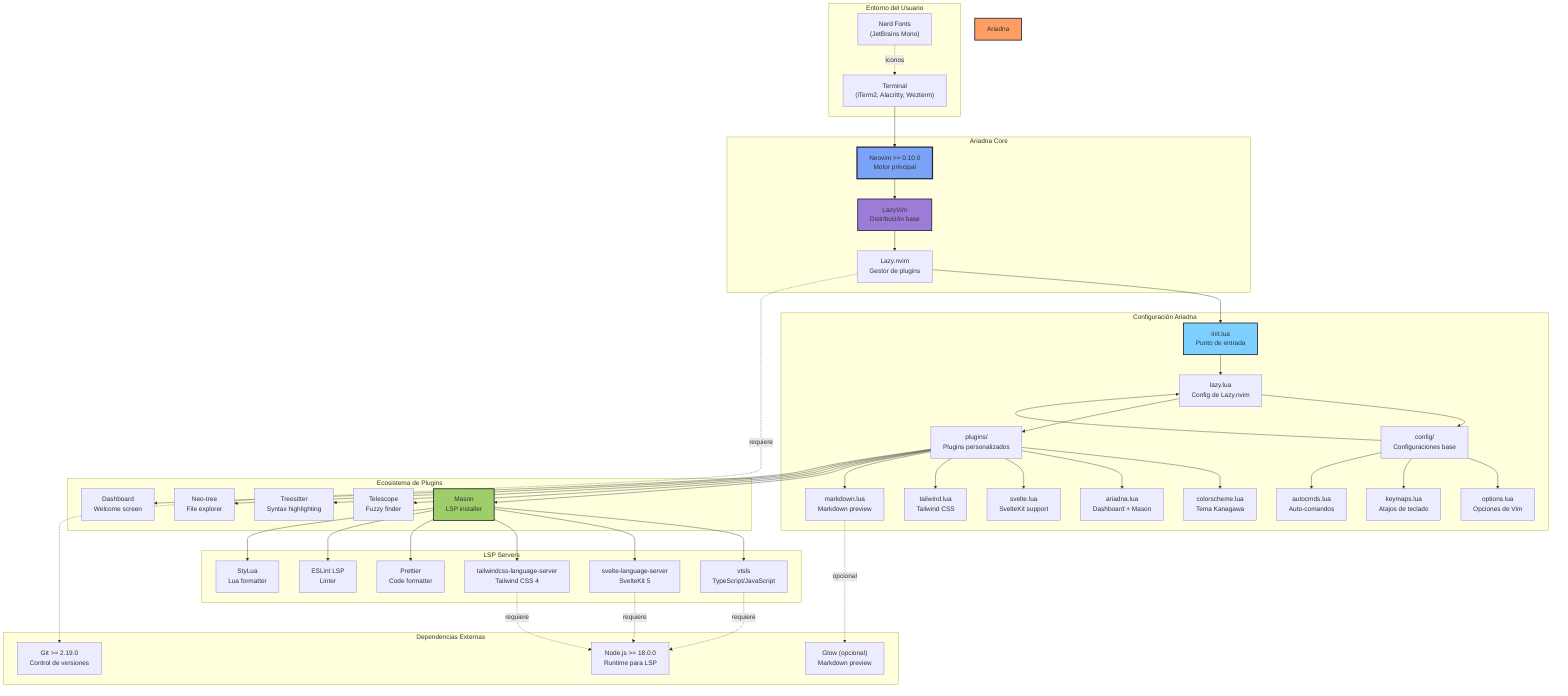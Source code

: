 graph TB
    subgraph "Entorno del Usuario"
        Terminal["Terminal<br/>(iTerm2, Alacritty, Wezterm)"]
        NerdFont["Nerd Fonts<br/>(JetBrains Mono)"]
    end

    subgraph "Ariadna Core"
        Neovim["Neovim >= 0.10.0<br/>Motor principal"]
        LazyVim["LazyVim<br/>Distribución base"]
        Lazy["Lazy.nvim<br/>Gestor de plugins"]
    end

    subgraph "Configuración Ariadna"
        InitLua["init.lua<br/>Punto de entrada"]
        ConfigLayer["config/<br/>Configuraciones base"]
        PluginLayer["plugins/<br/>Plugins personalizados"]

        ConfigLayer --> Options["options.lua<br/>Opciones de Vim"]
        ConfigLayer --> Keymaps["keymaps.lua<br/>Atajos de teclado"]
        ConfigLayer --> Autocmds["autocmds.lua<br/>Auto-comandos"]
        ConfigLayer --> LazyConfig["lazy.lua<br/>Config de Lazy.nvim"]

        PluginLayer --> Colorscheme["colorscheme.lua<br/>Tema Kanagawa"]
        PluginLayer --> Creta["ariadna.lua<br/>Dashboard + Mason"]
        PluginLayer --> Svelte["svelte.lua<br/>SvelteKit support"]
        PluginLayer --> Tailwind["tailwind.lua<br/>Tailwind CSS"]
        PluginLayer --> Markdown["markdown.lua<br/>Markdown preview"]
    end

    subgraph "Ecosistema de Plugins"
        Mason["Mason<br/>LSP installer"]
        Telescope["Telescope<br/>Fuzzy finder"]
        Treesitter["Treesitter<br/>Syntax highlighting"]
        NeoTree["Neo-tree<br/>File explorer"]
        Dashboard["Dashboard<br/>Welcome screen"]
    end

    subgraph "LSP Servers"
        VTSLS["vtsls<br/>TypeScript/JavaScript"]
        SvelteLSP["svelte-language-server<br/>SvelteKit 5"]
        TailwindLSP["tailwindcss-language-server<br/>Tailwind CSS 4"]
        Prettier["Prettier<br/>Code formatter"]
        ESLint["ESLint LSP<br/>Linter"]
        StyLua["StyLua<br/>Lua formatter"]
    end

    subgraph "Dependencias Externas"
        NodeJS["Node.js >= 18.0.0<br/>Runtime para LSP"]
        Git["Git >= 2.19.0<br/>Control de versiones"]
        Glow["Glow (opcional)<br/>Markdown preview"]
    end

    Terminal --> Neovim
    NerdFont -.->|Iconos| Terminal

    Neovim --> LazyVim
    LazyVim --> Lazy
    Lazy --> InitLua

    InitLua --> LazyConfig
    LazyConfig --> ConfigLayer
    LazyConfig --> PluginLayer

    PluginLayer --> Mason
    PluginLayer --> Telescope
    PluginLayer --> Treesitter
    PluginLayer --> NeoTree
    PluginLayer --> Dashboard

    Mason --> VTSLS
    Mason --> SvelteLSP
    Mason --> TailwindLSP
    Mason --> Prettier
    Mason --> ESLint
    Mason --> StyLua

    VTSLS -.->|requiere| NodeJS
    SvelteLSP -.->|requiere| NodeJS
    TailwindLSP -.->|requiere| NodeJS
    Lazy -.->|requiere| Git
    Markdown -.->|opcional| Glow

    style Neovim fill:#7aa2f7,stroke:#1f2335,stroke-width:3px
    style LazyVim fill:#9d7cd8,stroke:#1f2335,stroke-width:2px
    style InitLua fill:#7dcfff,stroke:#1f2335,stroke-width:2px
    style Ariadna fill:#ff9e64,stroke:#1f2335,stroke-width:2px
    style Mason fill:#9ece6a,stroke:#1f2335,stroke-width:2px